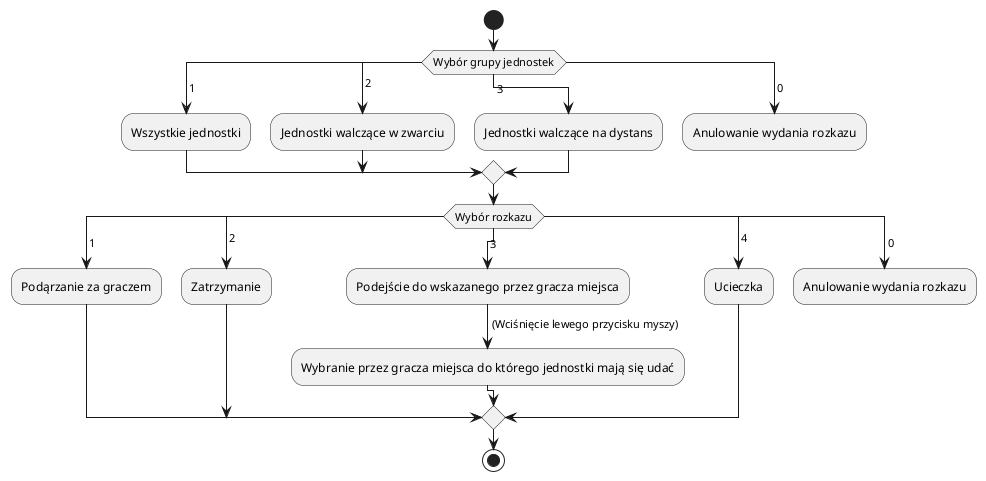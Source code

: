 @startuml
start
switch (Wybór grupy jednostek)
case ( 1 )
:Wszystkie jednostki;
case ( 2 )
:Jednostki walczące w zwarciu;
case ( 3 )
:Jednostki walczące na dystans;
case ( 0 )
:Anulowanie wydania rozkazu;
detach
endswitch

switch (Wybór rozkazu)
case ( 1 )
:Podąrzanie za graczem;
case ( 2 )
:Zatrzymanie;
case ( 3 )
:Podejście do wskazanego przez gracza miejsca;
-> (Wciśnięcie lewego przycisku myszy);
:Wybranie przez gracza miejsca do którego jednostki mają się udać;
case ( 4 )
:Ucieczka;
case ( 0 )
:Anulowanie wydania rozkazu;
detach
endswitch
stop
@enduml
